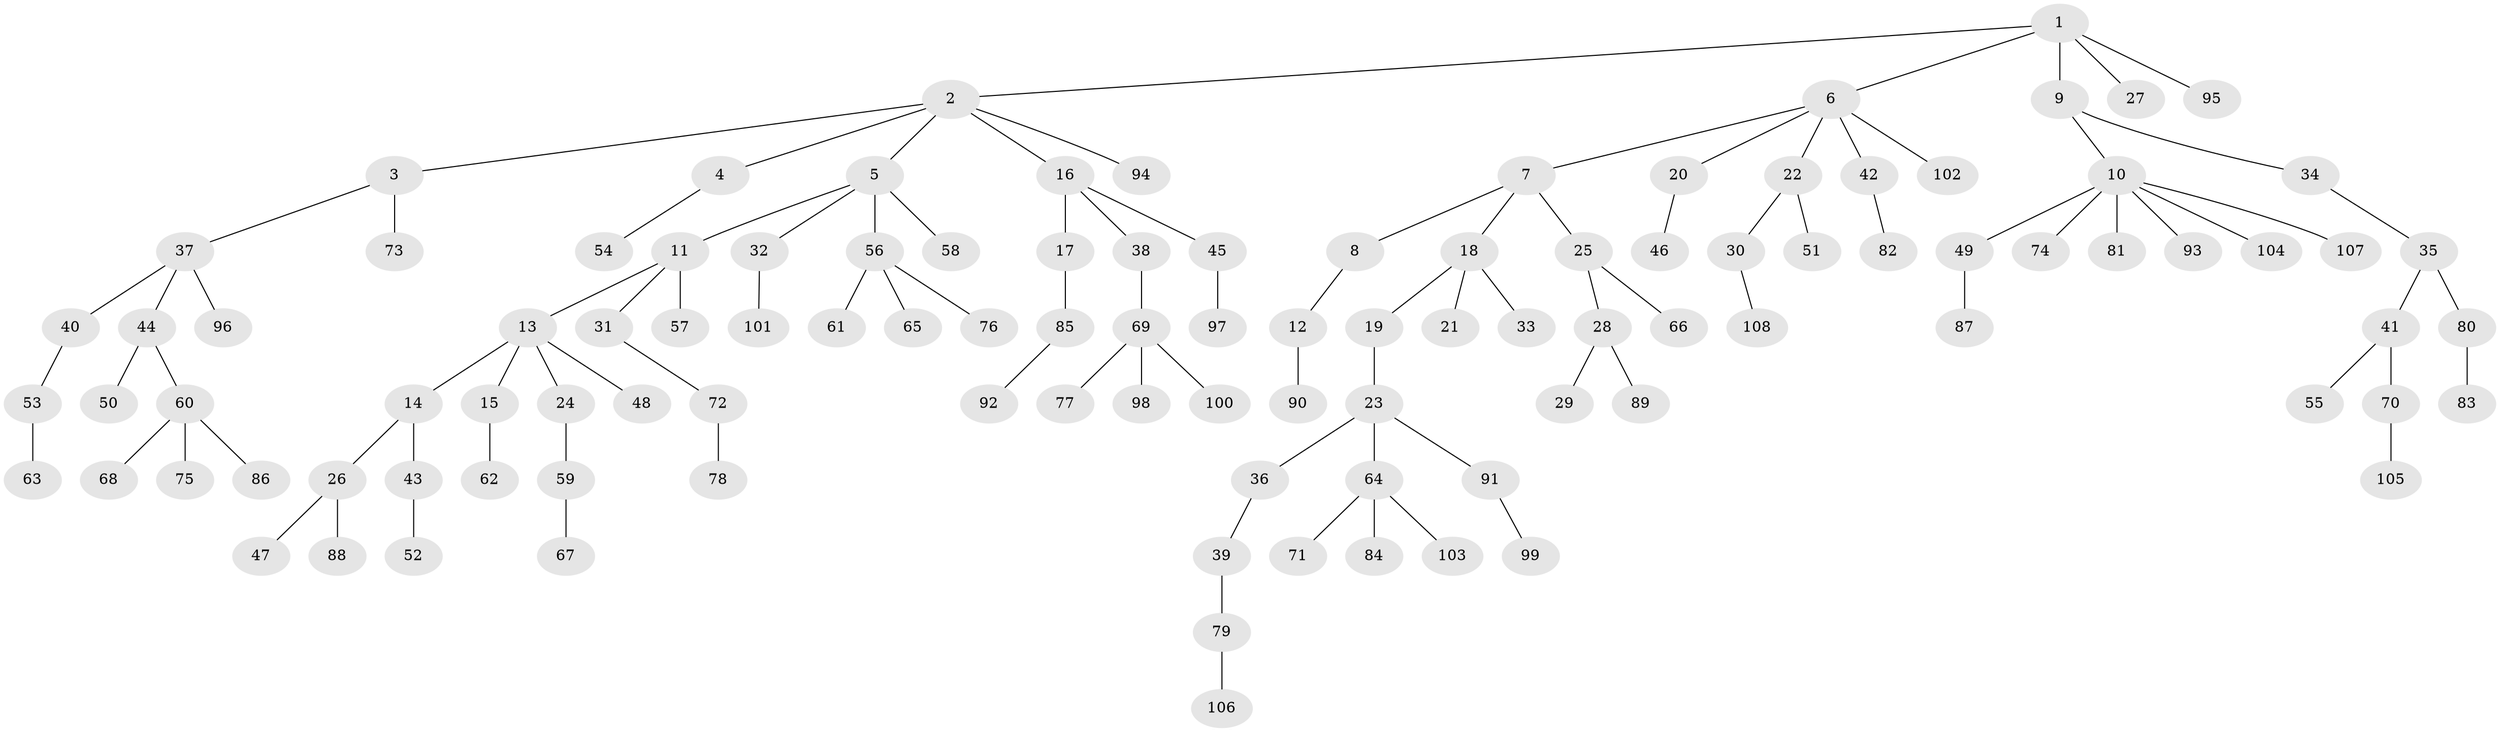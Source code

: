 // coarse degree distribution, {9: 0.013333333333333334, 3: 0.13333333333333333, 2: 0.22666666666666666, 8: 0.013333333333333334, 4: 0.05333333333333334, 6: 0.013333333333333334, 5: 0.013333333333333334, 1: 0.5333333333333333}
// Generated by graph-tools (version 1.1) at 2025/19/03/04/25 18:19:13]
// undirected, 108 vertices, 107 edges
graph export_dot {
graph [start="1"]
  node [color=gray90,style=filled];
  1;
  2;
  3;
  4;
  5;
  6;
  7;
  8;
  9;
  10;
  11;
  12;
  13;
  14;
  15;
  16;
  17;
  18;
  19;
  20;
  21;
  22;
  23;
  24;
  25;
  26;
  27;
  28;
  29;
  30;
  31;
  32;
  33;
  34;
  35;
  36;
  37;
  38;
  39;
  40;
  41;
  42;
  43;
  44;
  45;
  46;
  47;
  48;
  49;
  50;
  51;
  52;
  53;
  54;
  55;
  56;
  57;
  58;
  59;
  60;
  61;
  62;
  63;
  64;
  65;
  66;
  67;
  68;
  69;
  70;
  71;
  72;
  73;
  74;
  75;
  76;
  77;
  78;
  79;
  80;
  81;
  82;
  83;
  84;
  85;
  86;
  87;
  88;
  89;
  90;
  91;
  92;
  93;
  94;
  95;
  96;
  97;
  98;
  99;
  100;
  101;
  102;
  103;
  104;
  105;
  106;
  107;
  108;
  1 -- 2;
  1 -- 6;
  1 -- 9;
  1 -- 27;
  1 -- 95;
  2 -- 3;
  2 -- 4;
  2 -- 5;
  2 -- 16;
  2 -- 94;
  3 -- 37;
  3 -- 73;
  4 -- 54;
  5 -- 11;
  5 -- 32;
  5 -- 56;
  5 -- 58;
  6 -- 7;
  6 -- 20;
  6 -- 22;
  6 -- 42;
  6 -- 102;
  7 -- 8;
  7 -- 18;
  7 -- 25;
  8 -- 12;
  9 -- 10;
  9 -- 34;
  10 -- 49;
  10 -- 74;
  10 -- 81;
  10 -- 93;
  10 -- 104;
  10 -- 107;
  11 -- 13;
  11 -- 31;
  11 -- 57;
  12 -- 90;
  13 -- 14;
  13 -- 15;
  13 -- 24;
  13 -- 48;
  14 -- 26;
  14 -- 43;
  15 -- 62;
  16 -- 17;
  16 -- 38;
  16 -- 45;
  17 -- 85;
  18 -- 19;
  18 -- 21;
  18 -- 33;
  19 -- 23;
  20 -- 46;
  22 -- 30;
  22 -- 51;
  23 -- 36;
  23 -- 64;
  23 -- 91;
  24 -- 59;
  25 -- 28;
  25 -- 66;
  26 -- 47;
  26 -- 88;
  28 -- 29;
  28 -- 89;
  30 -- 108;
  31 -- 72;
  32 -- 101;
  34 -- 35;
  35 -- 41;
  35 -- 80;
  36 -- 39;
  37 -- 40;
  37 -- 44;
  37 -- 96;
  38 -- 69;
  39 -- 79;
  40 -- 53;
  41 -- 55;
  41 -- 70;
  42 -- 82;
  43 -- 52;
  44 -- 50;
  44 -- 60;
  45 -- 97;
  49 -- 87;
  53 -- 63;
  56 -- 61;
  56 -- 65;
  56 -- 76;
  59 -- 67;
  60 -- 68;
  60 -- 75;
  60 -- 86;
  64 -- 71;
  64 -- 84;
  64 -- 103;
  69 -- 77;
  69 -- 98;
  69 -- 100;
  70 -- 105;
  72 -- 78;
  79 -- 106;
  80 -- 83;
  85 -- 92;
  91 -- 99;
}
